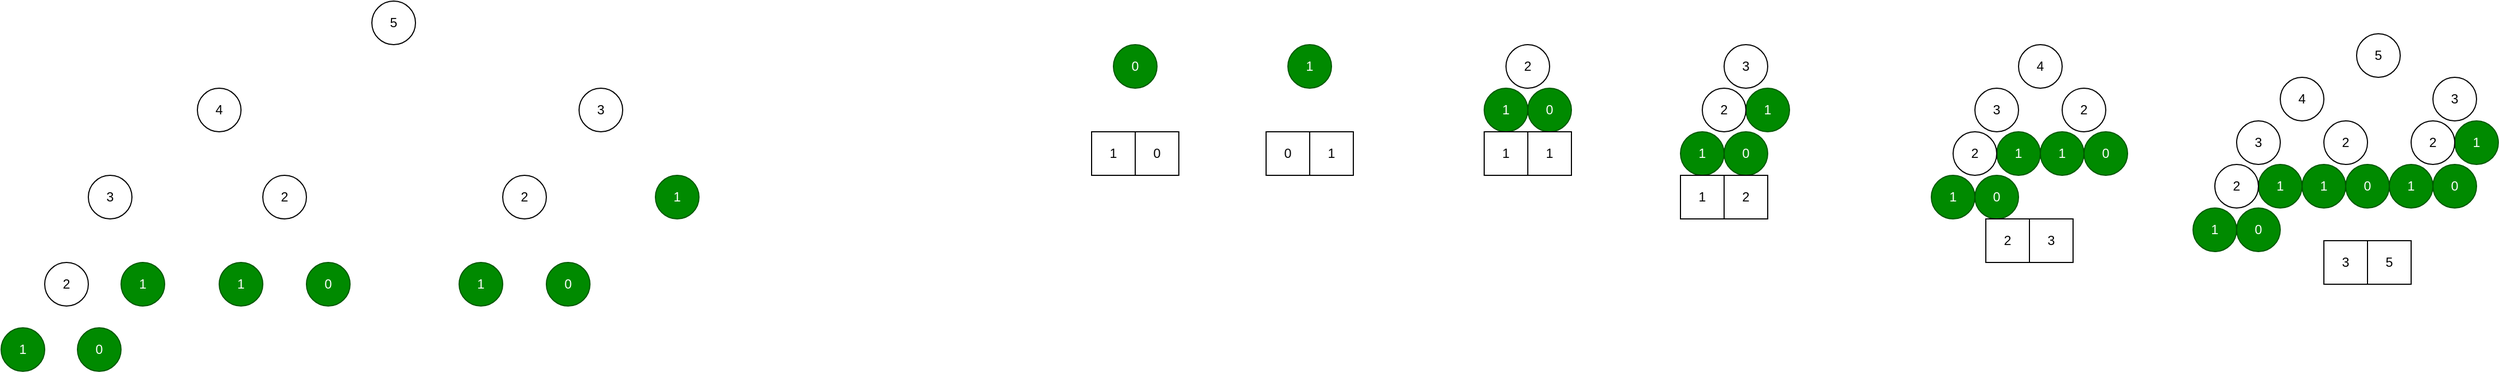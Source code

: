 <mxfile version="13.7.9" type="device"><diagram id="TZsfZXKpF7StjY26_NhV" name="페이지-1"><mxGraphModel dx="981" dy="567" grid="1" gridSize="10" guides="1" tooltips="1" connect="1" arrows="1" fold="1" page="1" pageScale="1" pageWidth="10000" pageHeight="10000" math="0" shadow="0"><root><mxCell id="0"/><mxCell id="1" parent="0"/><mxCell id="9eTuN-Mr-oBoW9ylpDKK-1" value="5" style="ellipse;whiteSpace=wrap;html=1;aspect=fixed;" vertex="1" parent="1"><mxGeometry x="720" y="320" width="40" height="40" as="geometry"/></mxCell><mxCell id="9eTuN-Mr-oBoW9ylpDKK-2" value="4" style="ellipse;whiteSpace=wrap;html=1;aspect=fixed;" vertex="1" parent="1"><mxGeometry x="560" y="400" width="40" height="40" as="geometry"/></mxCell><mxCell id="9eTuN-Mr-oBoW9ylpDKK-3" value="3" style="ellipse;whiteSpace=wrap;html=1;aspect=fixed;" vertex="1" parent="1"><mxGeometry x="910" y="400" width="40" height="40" as="geometry"/></mxCell><mxCell id="9eTuN-Mr-oBoW9ylpDKK-4" value="3" style="ellipse;whiteSpace=wrap;html=1;aspect=fixed;" vertex="1" parent="1"><mxGeometry x="460" y="480" width="40" height="40" as="geometry"/></mxCell><mxCell id="9eTuN-Mr-oBoW9ylpDKK-5" value="2" style="ellipse;whiteSpace=wrap;html=1;aspect=fixed;" vertex="1" parent="1"><mxGeometry x="620" y="480" width="40" height="40" as="geometry"/></mxCell><mxCell id="9eTuN-Mr-oBoW9ylpDKK-6" value="2" style="ellipse;whiteSpace=wrap;html=1;aspect=fixed;" vertex="1" parent="1"><mxGeometry x="840" y="480" width="40" height="40" as="geometry"/></mxCell><mxCell id="9eTuN-Mr-oBoW9ylpDKK-7" value="1" style="ellipse;whiteSpace=wrap;html=1;aspect=fixed;fillColor=#008a00;strokeColor=#005700;fontColor=#ffffff;" vertex="1" parent="1"><mxGeometry x="980" y="480" width="40" height="40" as="geometry"/></mxCell><mxCell id="9eTuN-Mr-oBoW9ylpDKK-8" value="2" style="ellipse;whiteSpace=wrap;html=1;aspect=fixed;" vertex="1" parent="1"><mxGeometry x="420" y="560" width="40" height="40" as="geometry"/></mxCell><mxCell id="9eTuN-Mr-oBoW9ylpDKK-9" value="1" style="ellipse;whiteSpace=wrap;html=1;aspect=fixed;fillColor=#008a00;strokeColor=#005700;fontColor=#ffffff;" vertex="1" parent="1"><mxGeometry x="490" y="560" width="40" height="40" as="geometry"/></mxCell><mxCell id="9eTuN-Mr-oBoW9ylpDKK-10" value="1" style="ellipse;whiteSpace=wrap;html=1;aspect=fixed;fillColor=#008a00;strokeColor=#005700;fontColor=#ffffff;" vertex="1" parent="1"><mxGeometry x="380" y="620" width="40" height="40" as="geometry"/></mxCell><mxCell id="9eTuN-Mr-oBoW9ylpDKK-11" value="0" style="ellipse;whiteSpace=wrap;html=1;aspect=fixed;fillColor=#008a00;strokeColor=#005700;fontColor=#ffffff;" vertex="1" parent="1"><mxGeometry x="450" y="620" width="40" height="40" as="geometry"/></mxCell><mxCell id="9eTuN-Mr-oBoW9ylpDKK-12" value="1" style="ellipse;whiteSpace=wrap;html=1;aspect=fixed;fillColor=#008a00;strokeColor=#005700;fontColor=#ffffff;" vertex="1" parent="1"><mxGeometry x="580" y="560" width="40" height="40" as="geometry"/></mxCell><mxCell id="9eTuN-Mr-oBoW9ylpDKK-13" value="0" style="ellipse;whiteSpace=wrap;html=1;aspect=fixed;fillColor=#008a00;strokeColor=#005700;fontColor=#ffffff;" vertex="1" parent="1"><mxGeometry x="660" y="560" width="40" height="40" as="geometry"/></mxCell><mxCell id="9eTuN-Mr-oBoW9ylpDKK-14" value="1" style="ellipse;whiteSpace=wrap;html=1;aspect=fixed;fillColor=#008a00;strokeColor=#005700;fontColor=#ffffff;" vertex="1" parent="1"><mxGeometry x="800" y="560" width="40" height="40" as="geometry"/></mxCell><mxCell id="9eTuN-Mr-oBoW9ylpDKK-15" value="0" style="ellipse;whiteSpace=wrap;html=1;aspect=fixed;fillColor=#008a00;strokeColor=#005700;fontColor=#ffffff;" vertex="1" parent="1"><mxGeometry x="880" y="560" width="40" height="40" as="geometry"/></mxCell><mxCell id="9eTuN-Mr-oBoW9ylpDKK-18" value="0" style="ellipse;whiteSpace=wrap;html=1;aspect=fixed;fillColor=#008a00;strokeColor=#005700;fontColor=#ffffff;" vertex="1" parent="1"><mxGeometry x="1400" y="360" width="40" height="40" as="geometry"/></mxCell><mxCell id="9eTuN-Mr-oBoW9ylpDKK-19" value="1" style="ellipse;whiteSpace=wrap;html=1;aspect=fixed;fillColor=#008a00;strokeColor=#005700;fontColor=#ffffff;" vertex="1" parent="1"><mxGeometry x="1560" y="360" width="40" height="40" as="geometry"/></mxCell><mxCell id="9eTuN-Mr-oBoW9ylpDKK-20" value="2" style="ellipse;whiteSpace=wrap;html=1;aspect=fixed;" vertex="1" parent="1"><mxGeometry x="1760" y="360" width="40" height="40" as="geometry"/></mxCell><mxCell id="9eTuN-Mr-oBoW9ylpDKK-21" value="1" style="ellipse;whiteSpace=wrap;html=1;aspect=fixed;fillColor=#008a00;strokeColor=#005700;fontColor=#ffffff;" vertex="1" parent="1"><mxGeometry x="1740" y="400" width="40" height="40" as="geometry"/></mxCell><mxCell id="9eTuN-Mr-oBoW9ylpDKK-22" value="0" style="ellipse;whiteSpace=wrap;html=1;aspect=fixed;fillColor=#008a00;strokeColor=#005700;fontColor=#ffffff;" vertex="1" parent="1"><mxGeometry x="1780" y="400" width="40" height="40" as="geometry"/></mxCell><mxCell id="9eTuN-Mr-oBoW9ylpDKK-23" value="3" style="ellipse;whiteSpace=wrap;html=1;aspect=fixed;" vertex="1" parent="1"><mxGeometry x="1960" y="360" width="40" height="40" as="geometry"/></mxCell><mxCell id="9eTuN-Mr-oBoW9ylpDKK-25" value="1" style="ellipse;whiteSpace=wrap;html=1;aspect=fixed;fillColor=#008a00;strokeColor=#005700;fontColor=#ffffff;" vertex="1" parent="1"><mxGeometry x="1980" y="400" width="40" height="40" as="geometry"/></mxCell><mxCell id="9eTuN-Mr-oBoW9ylpDKK-26" value="2" style="ellipse;whiteSpace=wrap;html=1;aspect=fixed;" vertex="1" parent="1"><mxGeometry x="1940" y="400" width="40" height="40" as="geometry"/></mxCell><mxCell id="9eTuN-Mr-oBoW9ylpDKK-27" value="1" style="ellipse;whiteSpace=wrap;html=1;aspect=fixed;fillColor=#008a00;strokeColor=#005700;fontColor=#ffffff;" vertex="1" parent="1"><mxGeometry x="1920" y="440" width="40" height="40" as="geometry"/></mxCell><mxCell id="9eTuN-Mr-oBoW9ylpDKK-28" value="0" style="ellipse;whiteSpace=wrap;html=1;aspect=fixed;fillColor=#008a00;strokeColor=#005700;fontColor=#ffffff;" vertex="1" parent="1"><mxGeometry x="1960" y="440" width="40" height="40" as="geometry"/></mxCell><mxCell id="9eTuN-Mr-oBoW9ylpDKK-29" value="4" style="ellipse;whiteSpace=wrap;html=1;aspect=fixed;" vertex="1" parent="1"><mxGeometry x="2230" y="360" width="40" height="40" as="geometry"/></mxCell><mxCell id="9eTuN-Mr-oBoW9ylpDKK-30" value="3" style="ellipse;whiteSpace=wrap;html=1;aspect=fixed;" vertex="1" parent="1"><mxGeometry x="2190" y="400" width="40" height="40" as="geometry"/></mxCell><mxCell id="9eTuN-Mr-oBoW9ylpDKK-31" value="1" style="ellipse;whiteSpace=wrap;html=1;aspect=fixed;fillColor=#008a00;strokeColor=#005700;fontColor=#ffffff;" vertex="1" parent="1"><mxGeometry x="2210" y="440" width="40" height="40" as="geometry"/></mxCell><mxCell id="9eTuN-Mr-oBoW9ylpDKK-32" value="2" style="ellipse;whiteSpace=wrap;html=1;aspect=fixed;" vertex="1" parent="1"><mxGeometry x="2170" y="440" width="40" height="40" as="geometry"/></mxCell><mxCell id="9eTuN-Mr-oBoW9ylpDKK-33" value="1" style="ellipse;whiteSpace=wrap;html=1;aspect=fixed;fillColor=#008a00;strokeColor=#005700;fontColor=#ffffff;" vertex="1" parent="1"><mxGeometry x="2150" y="480" width="40" height="40" as="geometry"/></mxCell><mxCell id="9eTuN-Mr-oBoW9ylpDKK-34" value="0" style="ellipse;whiteSpace=wrap;html=1;aspect=fixed;fillColor=#008a00;strokeColor=#005700;fontColor=#ffffff;" vertex="1" parent="1"><mxGeometry x="2190" y="480" width="40" height="40" as="geometry"/></mxCell><mxCell id="9eTuN-Mr-oBoW9ylpDKK-35" value="2" style="ellipse;whiteSpace=wrap;html=1;aspect=fixed;" vertex="1" parent="1"><mxGeometry x="2270" y="400" width="40" height="40" as="geometry"/></mxCell><mxCell id="9eTuN-Mr-oBoW9ylpDKK-36" value="1" style="ellipse;whiteSpace=wrap;html=1;aspect=fixed;fillColor=#008a00;strokeColor=#005700;fontColor=#ffffff;" vertex="1" parent="1"><mxGeometry x="2250" y="440" width="40" height="40" as="geometry"/></mxCell><mxCell id="9eTuN-Mr-oBoW9ylpDKK-37" value="0" style="ellipse;whiteSpace=wrap;html=1;aspect=fixed;fillColor=#008a00;strokeColor=#005700;fontColor=#ffffff;" vertex="1" parent="1"><mxGeometry x="2290" y="440" width="40" height="40" as="geometry"/></mxCell><mxCell id="9eTuN-Mr-oBoW9ylpDKK-38" value="5" style="ellipse;whiteSpace=wrap;html=1;aspect=fixed;" vertex="1" parent="1"><mxGeometry x="2540" y="350" width="40" height="40" as="geometry"/></mxCell><mxCell id="9eTuN-Mr-oBoW9ylpDKK-39" value="4" style="ellipse;whiteSpace=wrap;html=1;aspect=fixed;" vertex="1" parent="1"><mxGeometry x="2470" y="390" width="40" height="40" as="geometry"/></mxCell><mxCell id="9eTuN-Mr-oBoW9ylpDKK-40" value="3" style="ellipse;whiteSpace=wrap;html=1;aspect=fixed;" vertex="1" parent="1"><mxGeometry x="2430" y="430" width="40" height="40" as="geometry"/></mxCell><mxCell id="9eTuN-Mr-oBoW9ylpDKK-41" value="1" style="ellipse;whiteSpace=wrap;html=1;aspect=fixed;fillColor=#008a00;strokeColor=#005700;fontColor=#ffffff;" vertex="1" parent="1"><mxGeometry x="2450" y="470" width="40" height="40" as="geometry"/></mxCell><mxCell id="9eTuN-Mr-oBoW9ylpDKK-42" value="2" style="ellipse;whiteSpace=wrap;html=1;aspect=fixed;" vertex="1" parent="1"><mxGeometry x="2410" y="470" width="40" height="40" as="geometry"/></mxCell><mxCell id="9eTuN-Mr-oBoW9ylpDKK-43" value="1" style="ellipse;whiteSpace=wrap;html=1;aspect=fixed;fillColor=#008a00;strokeColor=#005700;fontColor=#ffffff;" vertex="1" parent="1"><mxGeometry x="2390" y="510" width="40" height="40" as="geometry"/></mxCell><mxCell id="9eTuN-Mr-oBoW9ylpDKK-44" value="0" style="ellipse;whiteSpace=wrap;html=1;aspect=fixed;fillColor=#008a00;strokeColor=#005700;fontColor=#ffffff;" vertex="1" parent="1"><mxGeometry x="2430" y="510" width="40" height="40" as="geometry"/></mxCell><mxCell id="9eTuN-Mr-oBoW9ylpDKK-45" value="2" style="ellipse;whiteSpace=wrap;html=1;aspect=fixed;" vertex="1" parent="1"><mxGeometry x="2510" y="430" width="40" height="40" as="geometry"/></mxCell><mxCell id="9eTuN-Mr-oBoW9ylpDKK-46" value="1" style="ellipse;whiteSpace=wrap;html=1;aspect=fixed;fillColor=#008a00;strokeColor=#005700;fontColor=#ffffff;" vertex="1" parent="1"><mxGeometry x="2490" y="470" width="40" height="40" as="geometry"/></mxCell><mxCell id="9eTuN-Mr-oBoW9ylpDKK-47" value="0" style="ellipse;whiteSpace=wrap;html=1;aspect=fixed;fillColor=#008a00;strokeColor=#005700;fontColor=#ffffff;" vertex="1" parent="1"><mxGeometry x="2530" y="470" width="40" height="40" as="geometry"/></mxCell><mxCell id="9eTuN-Mr-oBoW9ylpDKK-48" value="3" style="ellipse;whiteSpace=wrap;html=1;aspect=fixed;" vertex="1" parent="1"><mxGeometry x="2610" y="390" width="40" height="40" as="geometry"/></mxCell><mxCell id="9eTuN-Mr-oBoW9ylpDKK-49" value="1" style="ellipse;whiteSpace=wrap;html=1;aspect=fixed;fillColor=#008a00;strokeColor=#005700;fontColor=#ffffff;" vertex="1" parent="1"><mxGeometry x="2630" y="430" width="40" height="40" as="geometry"/></mxCell><mxCell id="9eTuN-Mr-oBoW9ylpDKK-50" value="2" style="ellipse;whiteSpace=wrap;html=1;aspect=fixed;" vertex="1" parent="1"><mxGeometry x="2590" y="430" width="40" height="40" as="geometry"/></mxCell><mxCell id="9eTuN-Mr-oBoW9ylpDKK-51" value="1" style="ellipse;whiteSpace=wrap;html=1;aspect=fixed;fillColor=#008a00;strokeColor=#005700;fontColor=#ffffff;" vertex="1" parent="1"><mxGeometry x="2570" y="470" width="40" height="40" as="geometry"/></mxCell><mxCell id="9eTuN-Mr-oBoW9ylpDKK-52" value="0" style="ellipse;whiteSpace=wrap;html=1;aspect=fixed;fillColor=#008a00;strokeColor=#005700;fontColor=#ffffff;" vertex="1" parent="1"><mxGeometry x="2610" y="470" width="40" height="40" as="geometry"/></mxCell><mxCell id="9eTuN-Mr-oBoW9ylpDKK-53" value="1" style="rounded=0;whiteSpace=wrap;html=1;" vertex="1" parent="1"><mxGeometry x="1380" y="440" width="40" height="40" as="geometry"/></mxCell><mxCell id="9eTuN-Mr-oBoW9ylpDKK-54" value="1" style="rounded=0;whiteSpace=wrap;html=1;" vertex="1" parent="1"><mxGeometry x="1580" y="440" width="40" height="40" as="geometry"/></mxCell><mxCell id="9eTuN-Mr-oBoW9ylpDKK-59" value="0" style="rounded=0;whiteSpace=wrap;html=1;" vertex="1" parent="1"><mxGeometry x="1420" y="440" width="40" height="40" as="geometry"/></mxCell><mxCell id="9eTuN-Mr-oBoW9ylpDKK-60" value="0" style="rounded=0;whiteSpace=wrap;html=1;" vertex="1" parent="1"><mxGeometry x="1540" y="440" width="40" height="40" as="geometry"/></mxCell><mxCell id="9eTuN-Mr-oBoW9ylpDKK-61" value="1" style="rounded=0;whiteSpace=wrap;html=1;" vertex="1" parent="1"><mxGeometry x="1780" y="440" width="40" height="40" as="geometry"/></mxCell><mxCell id="9eTuN-Mr-oBoW9ylpDKK-62" value="1" style="rounded=0;whiteSpace=wrap;html=1;" vertex="1" parent="1"><mxGeometry x="1740" y="440" width="40" height="40" as="geometry"/></mxCell><mxCell id="9eTuN-Mr-oBoW9ylpDKK-63" value="2" style="rounded=0;whiteSpace=wrap;html=1;" vertex="1" parent="1"><mxGeometry x="1960" y="480" width="40" height="40" as="geometry"/></mxCell><mxCell id="9eTuN-Mr-oBoW9ylpDKK-64" value="1" style="rounded=0;whiteSpace=wrap;html=1;" vertex="1" parent="1"><mxGeometry x="1920" y="480" width="40" height="40" as="geometry"/></mxCell><mxCell id="9eTuN-Mr-oBoW9ylpDKK-65" value="3" style="rounded=0;whiteSpace=wrap;html=1;" vertex="1" parent="1"><mxGeometry x="2240" y="520" width="40" height="40" as="geometry"/></mxCell><mxCell id="9eTuN-Mr-oBoW9ylpDKK-66" value="2" style="rounded=0;whiteSpace=wrap;html=1;" vertex="1" parent="1"><mxGeometry x="2200" y="520" width="40" height="40" as="geometry"/></mxCell><mxCell id="9eTuN-Mr-oBoW9ylpDKK-68" value="5" style="rounded=0;whiteSpace=wrap;html=1;" vertex="1" parent="1"><mxGeometry x="2550" y="540" width="40" height="40" as="geometry"/></mxCell><mxCell id="9eTuN-Mr-oBoW9ylpDKK-69" value="3" style="rounded=0;whiteSpace=wrap;html=1;" vertex="1" parent="1"><mxGeometry x="2510" y="540" width="40" height="40" as="geometry"/></mxCell></root></mxGraphModel></diagram></mxfile>